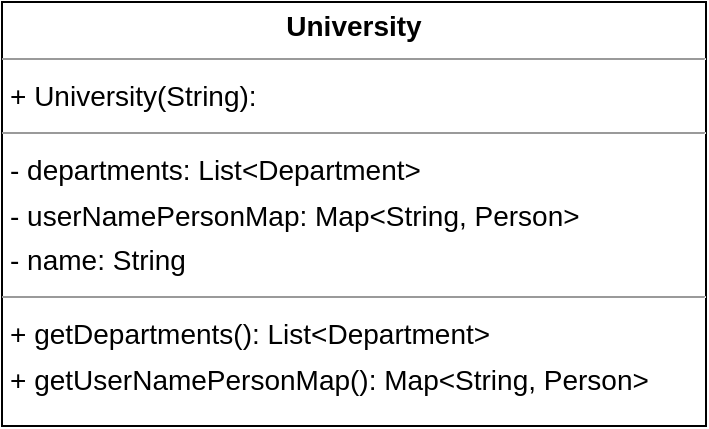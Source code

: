 <mxfile version="22.1.2" type="device">
  <diagram name="Page-1" id="tQzES9_tXlXZ9UXONTTl">
    <mxGraphModel dx="2103" dy="606" grid="1" gridSize="10" guides="1" tooltips="1" connect="1" arrows="1" fold="1" page="1" pageScale="1" pageWidth="827" pageHeight="1169" math="0" shadow="0">
      <root>
        <mxCell id="0" />
        <mxCell id="1" parent="0" />
        <mxCell id="MVjT-eaO-2y29rBm63s_-1" value="&lt;p style=&quot;margin:0px;margin-top:4px;text-align:center;&quot;&gt;&lt;b&gt;University&lt;/b&gt;&lt;/p&gt;&lt;hr size=&quot;1&quot;/&gt;&lt;p style=&quot;margin:0 0 0 4px;line-height:1.6;&quot;&gt;+ University(String): &lt;/p&gt;&lt;hr size=&quot;1&quot;/&gt;&lt;p style=&quot;margin:0 0 0 4px;line-height:1.6;&quot;&gt;- departments: List&amp;lt;Department&amp;gt;&lt;br/&gt;- userNamePersonMap: Map&amp;lt;String, Person&amp;gt;&lt;br/&gt;- name: String&lt;/p&gt;&lt;hr size=&quot;1&quot;/&gt;&lt;p style=&quot;margin:0 0 0 4px;line-height:1.6;&quot;&gt;+ getDepartments(): List&amp;lt;Department&amp;gt;&lt;br/&gt;+ getUserNamePersonMap(): Map&amp;lt;String, Person&amp;gt;&lt;/p&gt;" style="verticalAlign=top;align=left;overflow=fill;fontSize=14;fontFamily=Helvetica;html=1;rounded=0;shadow=0;comic=0;labelBackgroundColor=none;strokeWidth=1;" vertex="1" parent="1">
          <mxGeometry x="-196" y="108" width="352" height="212" as="geometry" />
        </mxCell>
      </root>
    </mxGraphModel>
  </diagram>
</mxfile>
